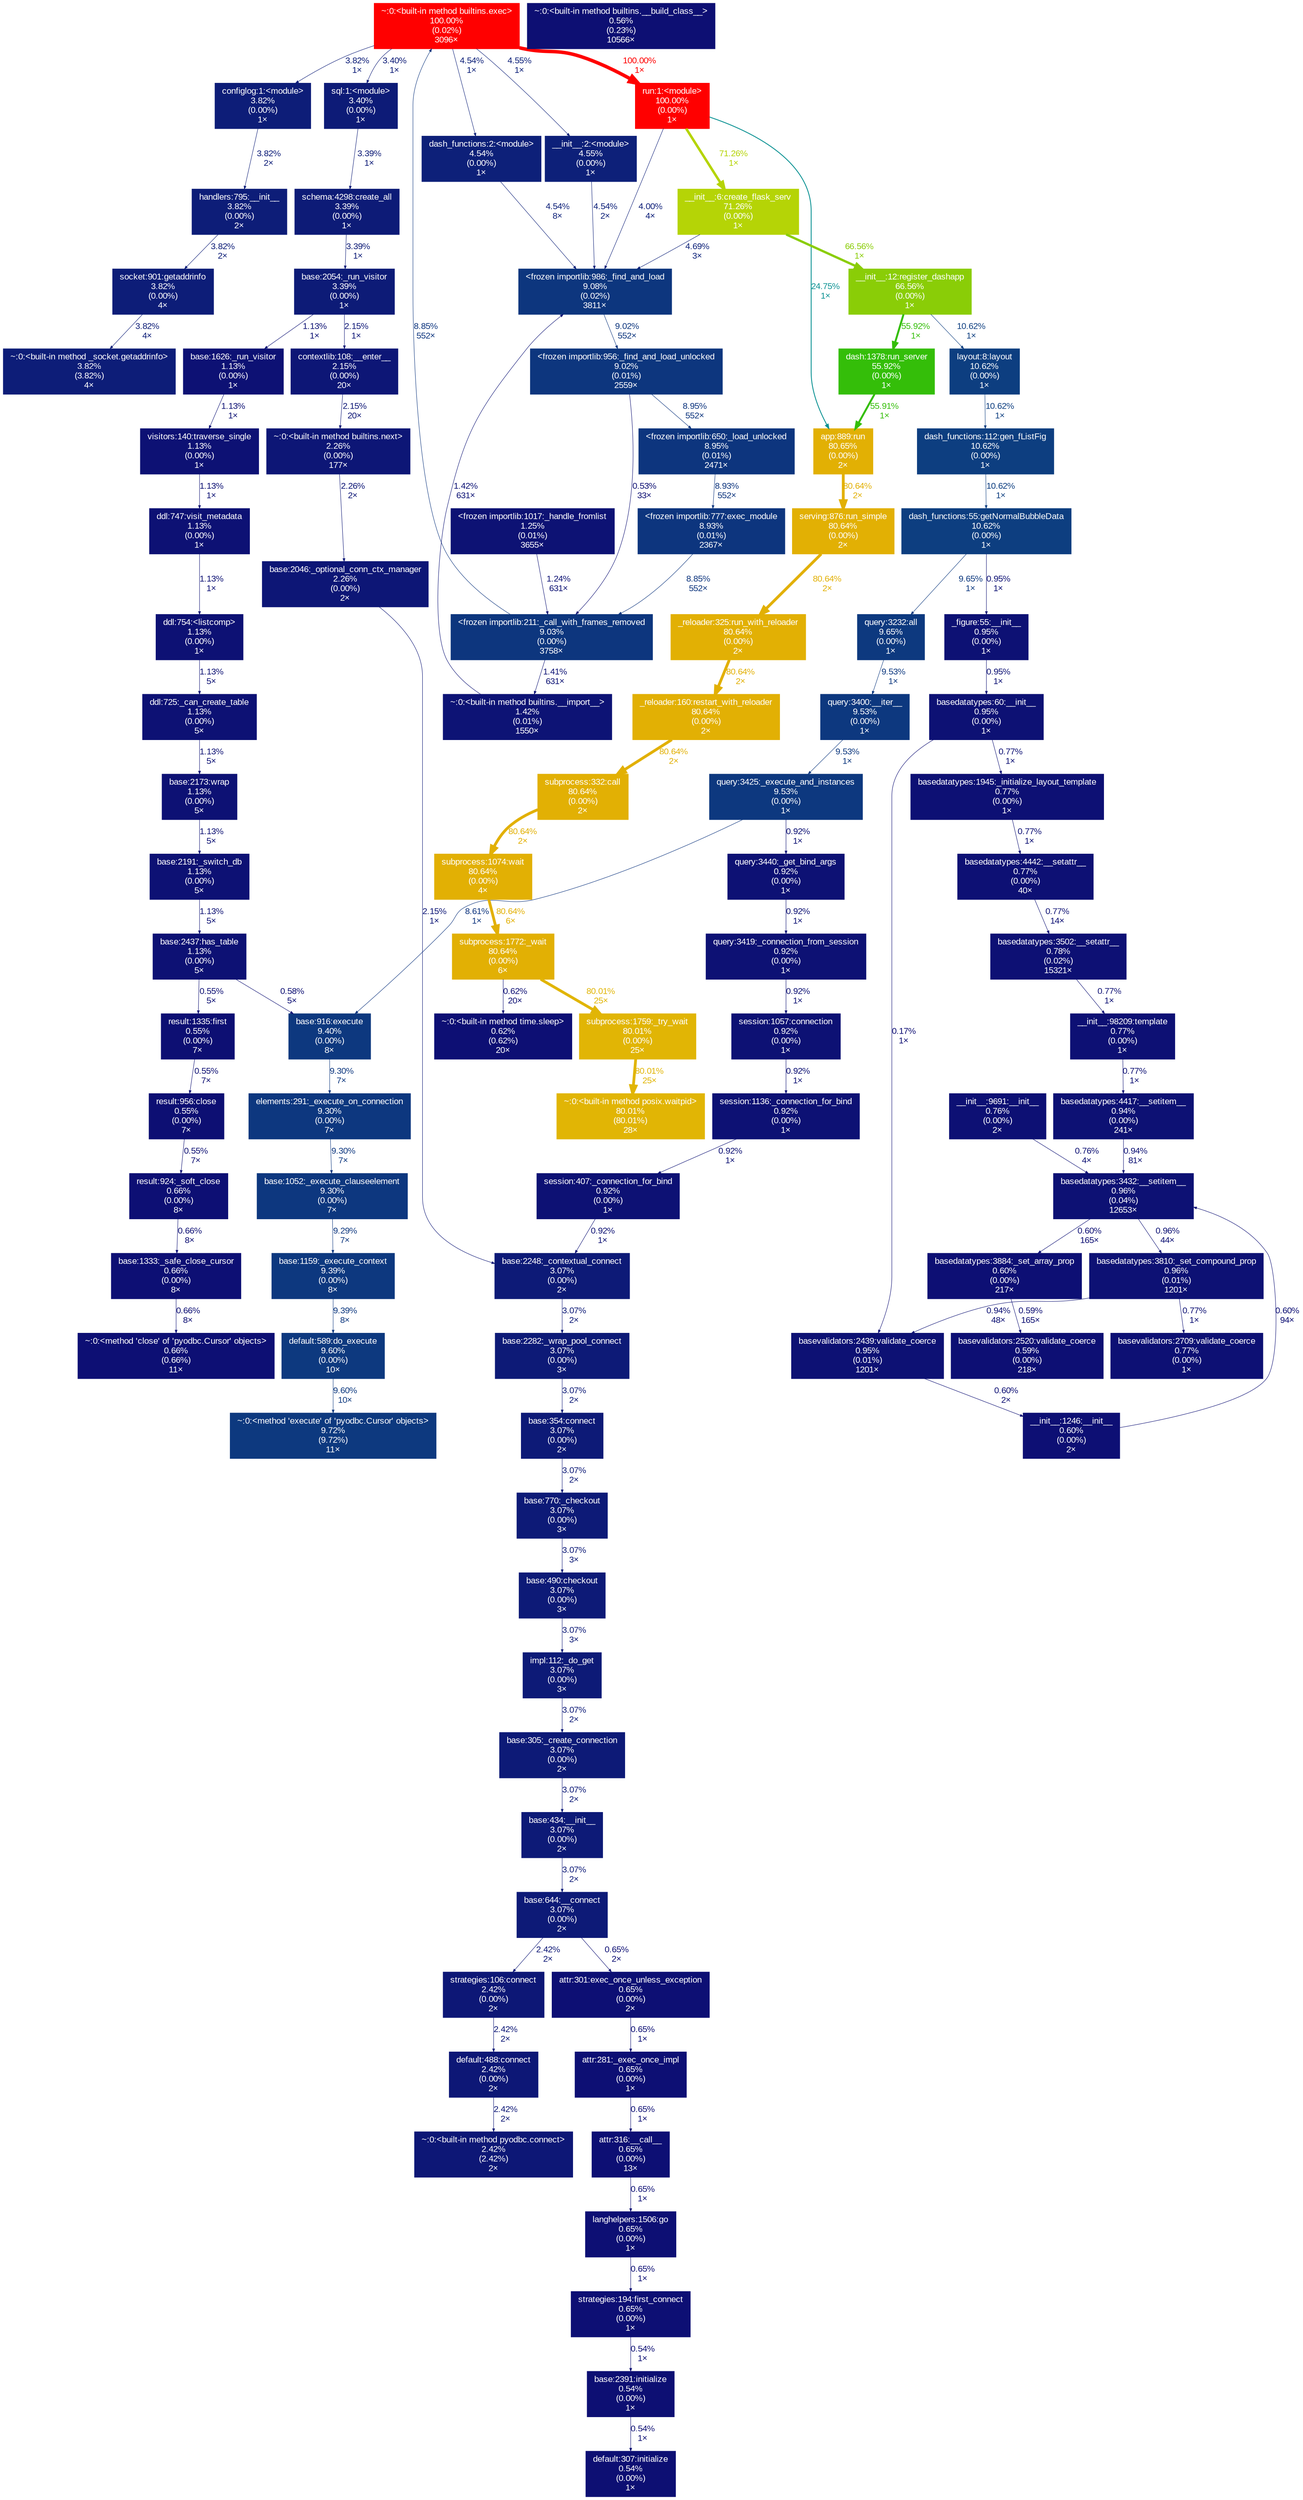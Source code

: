 digraph {
	graph [fontname=Arial, nodesep=0.125, ranksep=0.25];
	node [fontcolor=white, fontname=Arial, height=0, shape=box, style=filled, width=0];
	edge [fontname=Arial];
	84 [color="#0d0f74", fontcolor="#ffffff", fontsize="10.00", label="basevalidators:2520:validate_coerce\n0.59%\n(0.00%)\n218×", tooltip="/home/henry/.virtualenvs/pydocs/lib/python3.8/site-packages/_plotly_utils/basevalidators.py"];
	128 [color="#0d1d78", fontcolor="#ffffff", fontsize="10.00", label="socket:901:getaddrinfo\n3.82%\n(0.00%)\n4×", tooltip="/usr/lib/python3.8/socket.py"];
	128 -> 7143 [arrowsize="0.35", color="#0d1d78", fontcolor="#0d1d78", fontsize="10.00", label="3.82%\n4×", labeldistance="0.50", penwidth="0.50"];
	189 [color="#0d0f74", fontcolor="#ffffff", fontsize="10.00", label="langhelpers:1506:go\n0.65%\n(0.00%)\n1×", tooltip="/home/henry/.virtualenvs/pydocs/lib/python3.8/site-packages/sqlalchemy/util/langhelpers.py"];
	189 -> 15900 [arrowsize="0.35", color="#0d0f74", fontcolor="#0d0f74", fontsize="10.00", label="0.65%\n1×", labeldistance="0.50", penwidth="0.50"];
	254 [color="#0d1174", fontcolor="#ffffff", fontsize="10.00", label="basedatatypes:3810:_set_compound_prop\n0.96%\n(0.01%)\n1201×", tooltip="/home/henry/.virtualenvs/pydocs/lib/python3.8/site-packages/plotly/basedatatypes.py"];
	254 -> 10175 [arrowsize="0.35", color="#0d1174", fontcolor="#0d1174", fontsize="10.00", label="0.94%\n48×", labeldistance="0.50", penwidth="0.50"];
	254 -> 18296 [arrowsize="0.35", color="#0d1074", fontcolor="#0d1074", fontsize="10.00", label="0.77%\n1×", labeldistance="0.50", penwidth="0.50"];
	255 [color="#0d0f74", fontcolor="#ffffff", fontsize="10.00", label="basedatatypes:3884:_set_array_prop\n0.60%\n(0.00%)\n217×", tooltip="/home/henry/.virtualenvs/pydocs/lib/python3.8/site-packages/plotly/basedatatypes.py"];
	255 -> 84 [arrowsize="0.35", color="#0d0f74", fontcolor="#0d0f74", fontsize="10.00", label="0.59%\n165×", labeldistance="0.50", penwidth="0.50"];
	259 [color="#34be09", fontcolor="#ffffff", fontsize="10.00", label="dash:1378:run_server\n55.92%\n(0.00%)\n1×", tooltip="/home/henry/.virtualenvs/pydocs/lib/python3.8/site-packages/dash/dash.py"];
	259 -> 270 [arrowsize="0.75", color="#34be09", fontcolor="#34be09", fontsize="10.00", label="55.91%\n1×", labeldistance="2.24", penwidth="2.24"];
	270 [color="#e2b004", fontcolor="#ffffff", fontsize="10.00", label="app:889:run\n80.65%\n(0.00%)\n2×", tooltip="/home/henry/.virtualenvs/pydocs/lib/python3.8/site-packages/flask/app.py"];
	270 -> 7146 [arrowsize="0.90", color="#e2b004", fontcolor="#e2b004", fontsize="10.00", label="80.64%\n2×", labeldistance="3.23", penwidth="3.23"];
	292 [color="#0d367e", fontcolor="#ffffff", fontsize="10.00", label="<frozen importlib:986:_find_and_load\n9.08%\n(0.02%)\n3811×", tooltip="<frozen importlib._bootstrap>"];
	292 -> 6750 [arrowsize="0.35", color="#0d367e", fontcolor="#0d367e", fontsize="10.00", label="9.02%\n552×", labeldistance="0.50", penwidth="0.50"];
	293 [color="#0d1274", fontcolor="#ffffff", fontsize="10.00", label="<frozen importlib:1017:_handle_fromlist\n1.25%\n(0.01%)\n3655×", tooltip="<frozen importlib._bootstrap>"];
	293 -> 6892 [arrowsize="0.35", color="#0d1274", fontcolor="#0d1274", fontsize="10.00", label="1.24%\n631×", labeldistance="0.50", penwidth="0.50"];
	5756 [color="#0d0f74", fontcolor="#ffffff", fontsize="10.00", label="__init__:1246:__init__\n0.60%\n(0.00%)\n2×", tooltip="/home/henry/.virtualenvs/pydocs/lib/python3.8/site-packages/plotly/graph_objs/layout/template/__init__.py"];
	5756 -> 10180 [arrowsize="0.35", color="#0d0f74", fontcolor="#0d0f74", fontsize="10.00", label="0.60%\n94×", labeldistance="0.50", penwidth="0.50"];
	5834 [color="#0d1074", fontcolor="#ffffff", fontsize="10.00", label="__init__:9691:__init__\n0.76%\n(0.00%)\n2×", tooltip="/home/henry/.virtualenvs/pydocs/lib/python3.8/site-packages/plotly/graph_objs/layout/__init__.py"];
	5834 -> 10180 [arrowsize="0.35", color="#0d1074", fontcolor="#0d1074", fontsize="10.00", label="0.76%\n4×", labeldistance="0.50", penwidth="0.50"];
	6335 [color="#0d357e", fontcolor="#ffffff", fontsize="10.00", label="<frozen importlib:650:_load_unlocked\n8.95%\n(0.01%)\n2471×", tooltip="<frozen importlib._bootstrap>"];
	6335 -> 22435 [arrowsize="0.35", color="#0d357e", fontcolor="#0d357e", fontsize="10.00", label="8.93%\n552×", labeldistance="0.50", penwidth="0.50"];
	6338 [color="#0d377f", fontcolor="#ffffff", fontsize="10.00", label="base:1052:_execute_clauseelement\n9.30%\n(0.00%)\n7×", tooltip="/home/henry/.virtualenvs/pydocs/lib/python3.8/site-packages/sqlalchemy/engine/base.py"];
	6338 -> 15825 [arrowsize="0.35", color="#0d377f", fontcolor="#0d377f", fontsize="10.00", label="9.29%\n7×", labeldistance="0.50", penwidth="0.50"];
	6385 [color="#0d1174", fontcolor="#ffffff", fontsize="10.00", label="basedatatypes:60:__init__\n0.95%\n(0.00%)\n1×", tooltip="/home/henry/.virtualenvs/pydocs/lib/python3.8/site-packages/plotly/basedatatypes.py"];
	6385 -> 10175 [arrowsize="0.35", color="#0d0d73", fontcolor="#0d0d73", fontsize="10.00", label="0.17%\n1×", labeldistance="0.50", penwidth="0.50"];
	6385 -> 18298 [arrowsize="0.35", color="#0d1074", fontcolor="#0d1074", fontsize="10.00", label="0.77%\n1×", labeldistance="0.50", penwidth="0.50"];
	6409 [color="#0d1174", fontcolor="#ffffff", fontsize="10.00", label="ddl:747:visit_metadata\n1.13%\n(0.00%)\n1×", tooltip="/home/henry/.virtualenvs/pydocs/lib/python3.8/site-packages/sqlalchemy/sql/ddl.py"];
	6409 -> 16598 [arrowsize="0.35", color="#0d1174", fontcolor="#0d1174", fontsize="10.00", label="1.13%\n1×", labeldistance="0.50", penwidth="0.50"];
	6489 [color="#0d1a77", fontcolor="#ffffff", fontsize="10.00", label="base:490:checkout\n3.07%\n(0.00%)\n3×", tooltip="/home/henry/.virtualenvs/pydocs/lib/python3.8/site-packages/sqlalchemy/pool/base.py"];
	6489 -> 16352 [arrowsize="0.35", color="#0d1a77", fontcolor="#0d1a77", fontsize="10.00", label="3.07%\n3×", labeldistance="0.50", penwidth="0.50"];
	6750 [color="#0d367e", fontcolor="#ffffff", fontsize="10.00", label="<frozen importlib:956:_find_and_load_unlocked\n9.02%\n(0.01%)\n2559×", tooltip="<frozen importlib._bootstrap>"];
	6750 -> 6335 [arrowsize="0.35", color="#0d357e", fontcolor="#0d357e", fontsize="10.00", label="8.95%\n552×", labeldistance="0.50", penwidth="0.50"];
	6750 -> 6892 [arrowsize="0.35", color="#0d0f73", fontcolor="#0d0f73", fontsize="10.00", label="0.53%\n33×", labeldistance="0.50", penwidth="0.50"];
	6803 [color="#0d1074", fontcolor="#ffffff", fontsize="10.00", label="basedatatypes:3502:__setattr__\n0.78%\n(0.02%)\n15321×", tooltip="/home/henry/.virtualenvs/pydocs/lib/python3.8/site-packages/plotly/basedatatypes.py"];
	6803 -> 19989 [arrowsize="0.35", color="#0d1074", fontcolor="#0d1074", fontsize="10.00", label="0.77%\n1×", labeldistance="0.50", penwidth="0.50"];
	6892 [color="#0d367e", fontcolor="#ffffff", fontsize="10.00", label="<frozen importlib:211:_call_with_frames_removed\n9.03%\n(0.00%)\n3758×", tooltip="<frozen importlib._bootstrap>"];
	6892 -> 9871 [arrowsize="0.35", color="#0d1375", fontcolor="#0d1375", fontsize="10.00", label="1.41%\n631×", labeldistance="0.50", penwidth="0.50"];
	6892 -> 9917 [arrowsize="0.35", color="#0d357e", fontcolor="#0d357e", fontsize="10.00", label="8.85%\n552×", labeldistance="0.50", penwidth="0.50"];
	7075 [color="#e2b004", fontcolor="#ffffff", fontsize="10.00", label="subprocess:1772:_wait\n80.64%\n(0.00%)\n6×", tooltip="/usr/lib/python3.8/subprocess.py"];
	7075 -> 7111 [arrowsize="0.89", color="#e1b505", fontcolor="#e1b505", fontsize="10.00", label="80.01%\n25×", labeldistance="3.20", penwidth="3.20"];
	7075 -> 7174 [arrowsize="0.35", color="#0d0f74", fontcolor="#0d0f74", fontsize="10.00", label="0.62%\n20×", labeldistance="0.50", penwidth="0.50"];
	7110 [color="#e1b505", fontcolor="#ffffff", fontsize="10.00", label="~:0:<built-in method posix.waitpid>\n80.01%\n(80.01%)\n28×", tooltip="~"];
	7111 [color="#e1b505", fontcolor="#ffffff", fontsize="10.00", label="subprocess:1759:_try_wait\n80.01%\n(0.00%)\n25×", tooltip="/usr/lib/python3.8/subprocess.py"];
	7111 -> 7110 [arrowsize="0.89", color="#e1b505", fontcolor="#e1b505", fontsize="10.00", label="80.01%\n25×", labeldistance="3.20", penwidth="3.20"];
	7143 [color="#0d1d78", fontcolor="#ffffff", fontsize="10.00", label="~:0:<built-in method _socket.getaddrinfo>\n3.82%\n(3.82%)\n4×", tooltip="~"];
	7146 [color="#e2b004", fontcolor="#ffffff", fontsize="10.00", label="serving:876:run_simple\n80.64%\n(0.00%)\n2×", tooltip="/home/henry/.virtualenvs/pydocs/lib/python3.8/site-packages/werkzeug/serving.py"];
	7146 -> 10345 [arrowsize="0.90", color="#e2b004", fontcolor="#e2b004", fontsize="10.00", label="80.64%\n2×", labeldistance="3.23", penwidth="3.23"];
	7172 [color="#0d1a77", fontcolor="#ffffff", fontsize="10.00", label="base:644:__connect\n3.07%\n(0.00%)\n2×", tooltip="/home/henry/.virtualenvs/pydocs/lib/python3.8/site-packages/sqlalchemy/pool/base.py"];
	7172 -> 16249 [arrowsize="0.35", color="#0d1776", fontcolor="#0d1776", fontsize="10.00", label="2.42%\n2×", labeldistance="0.50", penwidth="0.50"];
	7172 -> 16644 [arrowsize="0.35", color="#0d0f74", fontcolor="#0d0f74", fontsize="10.00", label="0.65%\n2×", labeldistance="0.50", penwidth="0.50"];
	7174 [color="#0d0f74", fontcolor="#ffffff", fontsize="10.00", label="~:0:<built-in method time.sleep>\n0.62%\n(0.62%)\n20×", tooltip="~"];
	8108 [color="#0d0f73", fontcolor="#ffffff", fontsize="10.00", label="~:0:<built-in method builtins.__build_class__>\n0.56%\n(0.23%)\n10566×", tooltip="~"];
	9784 [color="#0d1d78", fontcolor="#ffffff", fontsize="10.00", label="configlog:1:<module>\n3.82%\n(0.00%)\n1×", tooltip="/home/henry/pydocs/configlog.py"];
	9784 -> 10209 [arrowsize="0.35", color="#0d1d78", fontcolor="#0d1d78", fontsize="10.00", label="3.82%\n2×", labeldistance="0.50", penwidth="0.50"];
	9871 [color="#0d1375", fontcolor="#ffffff", fontsize="10.00", label="~:0:<built-in method builtins.__import__>\n1.42%\n(0.01%)\n1550×", tooltip="~"];
	9871 -> 292 [arrowsize="0.35", color="#0d1375", fontcolor="#0d1375", fontsize="10.00", label="1.42%\n631×", labeldistance="0.50", penwidth="0.50"];
	9917 [color="#ff0000", fontcolor="#ffffff", fontsize="10.00", label="~:0:<built-in method builtins.exec>\n100.00%\n(0.02%)\n3096×", tooltip="~"];
	9917 -> 9784 [arrowsize="0.35", color="#0d1d78", fontcolor="#0d1d78", fontsize="10.00", label="3.82%\n1×", labeldistance="0.50", penwidth="0.50"];
	9917 -> 15810 [arrowsize="0.35", color="#0d1b77", fontcolor="#0d1b77", fontsize="10.00", label="3.40%\n1×", labeldistance="0.50", penwidth="0.50"];
	9917 -> 20281 [arrowsize="0.35", color="#0d2079", fontcolor="#0d2079", fontsize="10.00", label="4.55%\n1×", labeldistance="0.50", penwidth="0.50"];
	9917 -> 20287 [arrowsize="0.35", color="#0d2079", fontcolor="#0d2079", fontsize="10.00", label="4.54%\n1×", labeldistance="0.50", penwidth="0.50"];
	9917 -> 21451 [arrowsize="1.00", color="#ff0000", fontcolor="#ff0000", fontsize="10.00", label="100.00%\n1×", labeldistance="4.00", penwidth="4.00"];
	9953 [color="#0d1174", fontcolor="#ffffff", fontsize="10.00", label="visitors:140:traverse_single\n1.13%\n(0.00%)\n1×", tooltip="/home/henry/.virtualenvs/pydocs/lib/python3.8/site-packages/sqlalchemy/sql/visitors.py"];
	9953 -> 6409 [arrowsize="0.35", color="#0d1174", fontcolor="#0d1174", fontsize="10.00", label="1.13%\n1×", labeldistance="0.50", penwidth="0.50"];
	10085 [color="#0d1174", fontcolor="#ffffff", fontsize="10.00", label="session:407:_connection_for_bind\n0.92%\n(0.00%)\n1×", tooltip="/home/henry/.virtualenvs/pydocs/lib/python3.8/site-packages/sqlalchemy/orm/session.py"];
	10085 -> 16404 [arrowsize="0.35", color="#0d1174", fontcolor="#0d1174", fontsize="10.00", label="0.92%\n1×", labeldistance="0.50", penwidth="0.50"];
	10104 [color="#0d387f", fontcolor="#ffffff", fontsize="10.00", label="base:916:execute\n9.40%\n(0.00%)\n8×", tooltip="/home/henry/.virtualenvs/pydocs/lib/python3.8/site-packages/sqlalchemy/engine/base.py"];
	10104 -> 16388 [arrowsize="0.35", color="#0d377f", fontcolor="#0d377f", fontsize="10.00", label="9.30%\n7×", labeldistance="0.50", penwidth="0.50"];
	10175 [color="#0d1174", fontcolor="#ffffff", fontsize="10.00", label="basevalidators:2439:validate_coerce\n0.95%\n(0.01%)\n1201×", tooltip="/home/henry/.virtualenvs/pydocs/lib/python3.8/site-packages/_plotly_utils/basevalidators.py"];
	10175 -> 5756 [arrowsize="0.35", color="#0d0f74", fontcolor="#0d0f74", fontsize="10.00", label="0.60%\n2×", labeldistance="0.50", penwidth="0.50"];
	10180 [color="#0d1174", fontcolor="#ffffff", fontsize="10.00", label="basedatatypes:3432:__setitem__\n0.96%\n(0.04%)\n12653×", tooltip="/home/henry/.virtualenvs/pydocs/lib/python3.8/site-packages/plotly/basedatatypes.py"];
	10180 -> 254 [arrowsize="0.35", color="#0d1174", fontcolor="#0d1174", fontsize="10.00", label="0.96%\n44×", labeldistance="0.50", penwidth="0.50"];
	10180 -> 255 [arrowsize="0.35", color="#0d0f74", fontcolor="#0d0f74", fontsize="10.00", label="0.60%\n165×", labeldistance="0.50", penwidth="0.50"];
	10183 [color="#0d1174", fontcolor="#ffffff", fontsize="10.00", label="basedatatypes:4417:__setitem__\n0.94%\n(0.00%)\n241×", tooltip="/home/henry/.virtualenvs/pydocs/lib/python3.8/site-packages/plotly/basedatatypes.py"];
	10183 -> 10180 [arrowsize="0.35", color="#0d1174", fontcolor="#0d1174", fontsize="10.00", label="0.94%\n81×", labeldistance="0.50", penwidth="0.50"];
	10209 [color="#0d1d78", fontcolor="#ffffff", fontsize="10.00", label="handlers:795:__init__\n3.82%\n(0.00%)\n2×", tooltip="/usr/lib/python3.8/logging/handlers.py"];
	10209 -> 128 [arrowsize="0.35", color="#0d1d78", fontcolor="#0d1d78", fontsize="10.00", label="3.82%\n2×", labeldistance="0.50", penwidth="0.50"];
	10320 [color="#0d1676", fontcolor="#ffffff", fontsize="10.00", label="~:0:<built-in method builtins.next>\n2.26%\n(0.00%)\n177×", tooltip="~"];
	10320 -> 16400 [arrowsize="0.35", color="#0d1676", fontcolor="#0d1676", fontsize="10.00", label="2.26%\n2×", labeldistance="0.50", penwidth="0.50"];
	10321 [color="#0d1676", fontcolor="#ffffff", fontsize="10.00", label="contextlib:108:__enter__\n2.15%\n(0.00%)\n20×", tooltip="/usr/lib/python3.8/contextlib.py"];
	10321 -> 10320 [arrowsize="0.35", color="#0d1676", fontcolor="#0d1676", fontsize="10.00", label="2.15%\n20×", labeldistance="0.50", penwidth="0.50"];
	10345 [color="#e2b004", fontcolor="#ffffff", fontsize="10.00", label="_reloader:325:run_with_reloader\n80.64%\n(0.00%)\n2×", tooltip="/home/henry/.virtualenvs/pydocs/lib/python3.8/site-packages/werkzeug/_reloader.py"];
	10345 -> 10347 [arrowsize="0.90", color="#e2b004", fontcolor="#e2b004", fontsize="10.00", label="80.64%\n2×", labeldistance="3.23", penwidth="3.23"];
	10347 [color="#e2b004", fontcolor="#ffffff", fontsize="10.00", label="_reloader:160:restart_with_reloader\n80.64%\n(0.00%)\n2×", tooltip="/home/henry/.virtualenvs/pydocs/lib/python3.8/site-packages/werkzeug/_reloader.py"];
	10347 -> 21538 [arrowsize="0.90", color="#e2b004", fontcolor="#e2b004", fontsize="10.00", label="80.64%\n2×", labeldistance="3.23", penwidth="3.23"];
	15775 [color="#8acd07", fontcolor="#ffffff", fontsize="10.00", label="__init__:12:register_dashapp\n66.56%\n(0.00%)\n1×", tooltip="/home/henry/pydocs/flaskr/dashapp/__init__.py"];
	15775 -> 259 [arrowsize="0.75", color="#34be09", fontcolor="#34be09", fontsize="10.00", label="55.92%\n1×", labeldistance="2.24", penwidth="2.24"];
	15775 -> 15778 [arrowsize="0.35", color="#0d3e80", fontcolor="#0d3e80", fontsize="10.00", label="10.62%\n1×", labeldistance="0.50", penwidth="0.50"];
	15778 [color="#0d3e80", fontcolor="#ffffff", fontsize="10.00", label="layout:8:layout\n10.62%\n(0.00%)\n1×", tooltip="/home/henry/pydocs/flaskr/dashapp/layout.py"];
	15778 -> 20285 [arrowsize="0.35", color="#0d3e80", fontcolor="#0d3e80", fontsize="10.00", label="10.62%\n1×", labeldistance="0.50", penwidth="0.50"];
	15788 [color="#0d0f74", fontcolor="#ffffff", fontsize="10.00", label="~:0:<method 'close' of 'pyodbc.Cursor' objects>\n0.66%\n(0.66%)\n11×", tooltip="~"];
	15789 [color="#0d0f74", fontcolor="#ffffff", fontsize="10.00", label="base:1333:_safe_close_cursor\n0.66%\n(0.00%)\n8×", tooltip="/home/henry/.virtualenvs/pydocs/lib/python3.8/site-packages/sqlalchemy/engine/base.py"];
	15789 -> 15788 [arrowsize="0.35", color="#0d0f74", fontcolor="#0d0f74", fontsize="10.00", label="0.66%\n8×", labeldistance="0.50", penwidth="0.50"];
	15790 [color="#0d397f", fontcolor="#ffffff", fontsize="10.00", label="~:0:<method 'execute' of 'pyodbc.Cursor' objects>\n9.72%\n(9.72%)\n11×", tooltip="~"];
	15791 [color="#0d397f", fontcolor="#ffffff", fontsize="10.00", label="default:589:do_execute\n9.60%\n(0.00%)\n10×", tooltip="/home/henry/.virtualenvs/pydocs/lib/python3.8/site-packages/sqlalchemy/engine/default.py"];
	15791 -> 15790 [arrowsize="0.35", color="#0d397f", fontcolor="#0d397f", fontsize="10.00", label="9.60%\n10×", labeldistance="0.50", penwidth="0.50"];
	15796 [color="#0d1776", fontcolor="#ffffff", fontsize="10.00", label="~:0:<built-in method pyodbc.connect>\n2.42%\n(2.42%)\n2×", tooltip="~"];
	15797 [color="#0d1776", fontcolor="#ffffff", fontsize="10.00", label="default:488:connect\n2.42%\n(0.00%)\n2×", tooltip="/home/henry/.virtualenvs/pydocs/lib/python3.8/site-packages/sqlalchemy/engine/default.py"];
	15797 -> 15796 [arrowsize="0.35", color="#0d1776", fontcolor="#0d1776", fontsize="10.00", label="2.42%\n2×", labeldistance="0.50", penwidth="0.50"];
	15810 [color="#0d1b77", fontcolor="#ffffff", fontsize="10.00", label="sql:1:<module>\n3.40%\n(0.00%)\n1×", tooltip="/home/henry/pydocs/processing/sql.py"];
	15810 -> 16401 [arrowsize="0.35", color="#0d1b77", fontcolor="#0d1b77", fontsize="10.00", label="3.39%\n1×", labeldistance="0.50", penwidth="0.50"];
	15825 [color="#0d387f", fontcolor="#ffffff", fontsize="10.00", label="base:1159:_execute_context\n9.39%\n(0.00%)\n8×", tooltip="/home/henry/.virtualenvs/pydocs/lib/python3.8/site-packages/sqlalchemy/engine/base.py"];
	15825 -> 15791 [arrowsize="0.35", color="#0d387f", fontcolor="#0d387f", fontsize="10.00", label="9.39%\n8×", labeldistance="0.50", penwidth="0.50"];
	15828 [color="#0d0f73", fontcolor="#ffffff", fontsize="10.00", label="default:307:initialize\n0.54%\n(0.00%)\n1×", tooltip="/home/henry/.virtualenvs/pydocs/lib/python3.8/site-packages/sqlalchemy/engine/default.py"];
	15893 [color="#0d1174", fontcolor="#ffffff", fontsize="10.00", label="base:2173:wrap\n1.13%\n(0.00%)\n5×", tooltip="/home/henry/.virtualenvs/pydocs/lib/python3.8/site-packages/sqlalchemy/dialects/mssql/base.py"];
	15893 -> 15896 [arrowsize="0.35", color="#0d1174", fontcolor="#0d1174", fontsize="10.00", label="1.13%\n5×", labeldistance="0.50", penwidth="0.50"];
	15894 [color="#0d1174", fontcolor="#ffffff", fontsize="10.00", label="ddl:725:_can_create_table\n1.13%\n(0.00%)\n5×", tooltip="/home/henry/.virtualenvs/pydocs/lib/python3.8/site-packages/sqlalchemy/sql/ddl.py"];
	15894 -> 15893 [arrowsize="0.35", color="#0d1174", fontcolor="#0d1174", fontsize="10.00", label="1.13%\n5×", labeldistance="0.50", penwidth="0.50"];
	15896 [color="#0d1174", fontcolor="#ffffff", fontsize="10.00", label="base:2191:_switch_db\n1.13%\n(0.00%)\n5×", tooltip="/home/henry/.virtualenvs/pydocs/lib/python3.8/site-packages/sqlalchemy/dialects/mssql/base.py"];
	15896 -> 15904 [arrowsize="0.35", color="#0d1174", fontcolor="#0d1174", fontsize="10.00", label="1.13%\n5×", labeldistance="0.50", penwidth="0.50"];
	15899 [color="#0d0f73", fontcolor="#ffffff", fontsize="10.00", label="base:2391:initialize\n0.54%\n(0.00%)\n1×", tooltip="/home/henry/.virtualenvs/pydocs/lib/python3.8/site-packages/sqlalchemy/dialects/mssql/base.py"];
	15899 -> 15828 [arrowsize="0.35", color="#0d0f73", fontcolor="#0d0f73", fontsize="10.00", label="0.54%\n1×", labeldistance="0.50", penwidth="0.50"];
	15900 [color="#0d0f74", fontcolor="#ffffff", fontsize="10.00", label="strategies:194:first_connect\n0.65%\n(0.00%)\n1×", tooltip="/home/henry/.virtualenvs/pydocs/lib/python3.8/site-packages/sqlalchemy/engine/strategies.py"];
	15900 -> 15899 [arrowsize="0.35", color="#0d0f73", fontcolor="#0d0f73", fontsize="10.00", label="0.54%\n1×", labeldistance="0.50", penwidth="0.50"];
	15904 [color="#0d1174", fontcolor="#ffffff", fontsize="10.00", label="base:2437:has_table\n1.13%\n(0.00%)\n5×", tooltip="/home/henry/.virtualenvs/pydocs/lib/python3.8/site-packages/sqlalchemy/dialects/mssql/base.py"];
	15904 -> 10104 [arrowsize="0.35", color="#0d0f73", fontcolor="#0d0f73", fontsize="10.00", label="0.58%\n5×", labeldistance="0.50", penwidth="0.50"];
	15904 -> 16313 [arrowsize="0.35", color="#0d0f73", fontcolor="#0d0f73", fontsize="10.00", label="0.55%\n5×", labeldistance="0.50", penwidth="0.50"];
	16014 [color="#0d1174", fontcolor="#ffffff", fontsize="10.00", label="session:1136:_connection_for_bind\n0.92%\n(0.00%)\n1×", tooltip="/home/henry/.virtualenvs/pydocs/lib/python3.8/site-packages/sqlalchemy/orm/session.py"];
	16014 -> 10085 [arrowsize="0.35", color="#0d1174", fontcolor="#0d1174", fontsize="10.00", label="0.92%\n1×", labeldistance="0.50", penwidth="0.50"];
	16017 [color="#0d1174", fontcolor="#ffffff", fontsize="10.00", label="session:1057:connection\n0.92%\n(0.00%)\n1×", tooltip="/home/henry/.virtualenvs/pydocs/lib/python3.8/site-packages/sqlalchemy/orm/session.py"];
	16017 -> 16014 [arrowsize="0.35", color="#0d1174", fontcolor="#0d1174", fontsize="10.00", label="0.92%\n1×", labeldistance="0.50", penwidth="0.50"];
	16018 [color="#0d1174", fontcolor="#ffffff", fontsize="10.00", label="query:3419:_connection_from_session\n0.92%\n(0.00%)\n1×", tooltip="/home/henry/.virtualenvs/pydocs/lib/python3.8/site-packages/sqlalchemy/orm/query.py"];
	16018 -> 16017 [arrowsize="0.35", color="#0d1174", fontcolor="#0d1174", fontsize="10.00", label="0.92%\n1×", labeldistance="0.50", penwidth="0.50"];
	16021 [color="#0d3e80", fontcolor="#ffffff", fontsize="10.00", label="dash_functions:55:getNormalBubbleData\n10.62%\n(0.00%)\n1×", tooltip="/home/henry/pydocs/flaskr/dashapp/dash_functions.py"];
	16021 -> 16038 [arrowsize="0.35", color="#0d397f", fontcolor="#0d397f", fontsize="10.00", label="9.65%\n1×", labeldistance="0.50", penwidth="0.50"];
	16021 -> 19972 [arrowsize="0.35", color="#0d1174", fontcolor="#0d1174", fontsize="10.00", label="0.95%\n1×", labeldistance="0.50", penwidth="0.50"];
	16027 [color="#0d387f", fontcolor="#ffffff", fontsize="10.00", label="query:3400:__iter__\n9.53%\n(0.00%)\n1×", tooltip="/home/henry/.virtualenvs/pydocs/lib/python3.8/site-packages/sqlalchemy/orm/query.py"];
	16027 -> 16040 [arrowsize="0.35", color="#0d387f", fontcolor="#0d387f", fontsize="10.00", label="9.53%\n1×", labeldistance="0.50", penwidth="0.50"];
	16038 [color="#0d397f", fontcolor="#ffffff", fontsize="10.00", label="query:3232:all\n9.65%\n(0.00%)\n1×", tooltip="/home/henry/.virtualenvs/pydocs/lib/python3.8/site-packages/sqlalchemy/orm/query.py"];
	16038 -> 16027 [arrowsize="0.35", color="#0d387f", fontcolor="#0d387f", fontsize="10.00", label="9.53%\n1×", labeldistance="0.50", penwidth="0.50"];
	16039 [color="#0d1174", fontcolor="#ffffff", fontsize="10.00", label="query:3440:_get_bind_args\n0.92%\n(0.00%)\n1×", tooltip="/home/henry/.virtualenvs/pydocs/lib/python3.8/site-packages/sqlalchemy/orm/query.py"];
	16039 -> 16018 [arrowsize="0.35", color="#0d1174", fontcolor="#0d1174", fontsize="10.00", label="0.92%\n1×", labeldistance="0.50", penwidth="0.50"];
	16040 [color="#0d387f", fontcolor="#ffffff", fontsize="10.00", label="query:3425:_execute_and_instances\n9.53%\n(0.00%)\n1×", tooltip="/home/henry/.virtualenvs/pydocs/lib/python3.8/site-packages/sqlalchemy/orm/query.py"];
	16040 -> 10104 [arrowsize="0.35", color="#0d347e", fontcolor="#0d347e", fontsize="10.00", label="8.61%\n1×", labeldistance="0.50", penwidth="0.50"];
	16040 -> 16039 [arrowsize="0.35", color="#0d1174", fontcolor="#0d1174", fontsize="10.00", label="0.92%\n1×", labeldistance="0.50", penwidth="0.50"];
	16249 [color="#0d1776", fontcolor="#ffffff", fontsize="10.00", label="strategies:106:connect\n2.42%\n(0.00%)\n2×", tooltip="/home/henry/.virtualenvs/pydocs/lib/python3.8/site-packages/sqlalchemy/engine/strategies.py"];
	16249 -> 15797 [arrowsize="0.35", color="#0d1776", fontcolor="#0d1776", fontsize="10.00", label="2.42%\n2×", labeldistance="0.50", penwidth="0.50"];
	16310 [color="#0d0f74", fontcolor="#ffffff", fontsize="10.00", label="result:924:_soft_close\n0.66%\n(0.00%)\n8×", tooltip="/home/henry/.virtualenvs/pydocs/lib/python3.8/site-packages/sqlalchemy/engine/result.py"];
	16310 -> 15789 [arrowsize="0.35", color="#0d0f74", fontcolor="#0d0f74", fontsize="10.00", label="0.66%\n8×", labeldistance="0.50", penwidth="0.50"];
	16311 [color="#0d0f73", fontcolor="#ffffff", fontsize="10.00", label="result:956:close\n0.55%\n(0.00%)\n7×", tooltip="/home/henry/.virtualenvs/pydocs/lib/python3.8/site-packages/sqlalchemy/engine/result.py"];
	16311 -> 16310 [arrowsize="0.35", color="#0d0f73", fontcolor="#0d0f73", fontsize="10.00", label="0.55%\n7×", labeldistance="0.50", penwidth="0.50"];
	16313 [color="#0d0f73", fontcolor="#ffffff", fontsize="10.00", label="result:1335:first\n0.55%\n(0.00%)\n7×", tooltip="/home/henry/.virtualenvs/pydocs/lib/python3.8/site-packages/sqlalchemy/engine/result.py"];
	16313 -> 16311 [arrowsize="0.35", color="#0d0f73", fontcolor="#0d0f73", fontsize="10.00", label="0.55%\n7×", labeldistance="0.50", penwidth="0.50"];
	16350 [color="#0d1a77", fontcolor="#ffffff", fontsize="10.00", label="base:2282:_wrap_pool_connect\n3.07%\n(0.00%)\n3×", tooltip="/home/henry/.virtualenvs/pydocs/lib/python3.8/site-packages/sqlalchemy/engine/base.py"];
	16350 -> 16353 [arrowsize="0.35", color="#0d1a77", fontcolor="#0d1a77", fontsize="10.00", label="3.07%\n2×", labeldistance="0.50", penwidth="0.50"];
	16351 [color="#0d1a77", fontcolor="#ffffff", fontsize="10.00", label="base:305:_create_connection\n3.07%\n(0.00%)\n2×", tooltip="/home/henry/.virtualenvs/pydocs/lib/python3.8/site-packages/sqlalchemy/pool/base.py"];
	16351 -> 16356 [arrowsize="0.35", color="#0d1a77", fontcolor="#0d1a77", fontsize="10.00", label="3.07%\n2×", labeldistance="0.50", penwidth="0.50"];
	16352 [color="#0d1a77", fontcolor="#ffffff", fontsize="10.00", label="impl:112:_do_get\n3.07%\n(0.00%)\n3×", tooltip="/home/henry/.virtualenvs/pydocs/lib/python3.8/site-packages/sqlalchemy/pool/impl.py"];
	16352 -> 16351 [arrowsize="0.35", color="#0d1a77", fontcolor="#0d1a77", fontsize="10.00", label="3.07%\n2×", labeldistance="0.50", penwidth="0.50"];
	16353 [color="#0d1a77", fontcolor="#ffffff", fontsize="10.00", label="base:354:connect\n3.07%\n(0.00%)\n2×", tooltip="/home/henry/.virtualenvs/pydocs/lib/python3.8/site-packages/sqlalchemy/pool/base.py"];
	16353 -> 16357 [arrowsize="0.35", color="#0d1a77", fontcolor="#0d1a77", fontsize="10.00", label="3.07%\n2×", labeldistance="0.50", penwidth="0.50"];
	16356 [color="#0d1a77", fontcolor="#ffffff", fontsize="10.00", label="base:434:__init__\n3.07%\n(0.00%)\n2×", tooltip="/home/henry/.virtualenvs/pydocs/lib/python3.8/site-packages/sqlalchemy/pool/base.py"];
	16356 -> 7172 [arrowsize="0.35", color="#0d1a77", fontcolor="#0d1a77", fontsize="10.00", label="3.07%\n2×", labeldistance="0.50", penwidth="0.50"];
	16357 [color="#0d1a77", fontcolor="#ffffff", fontsize="10.00", label="base:770:_checkout\n3.07%\n(0.00%)\n3×", tooltip="/home/henry/.virtualenvs/pydocs/lib/python3.8/site-packages/sqlalchemy/pool/base.py"];
	16357 -> 6489 [arrowsize="0.35", color="#0d1a77", fontcolor="#0d1a77", fontsize="10.00", label="3.07%\n3×", labeldistance="0.50", penwidth="0.50"];
	16388 [color="#0d377f", fontcolor="#ffffff", fontsize="10.00", label="elements:291:_execute_on_connection\n9.30%\n(0.00%)\n7×", tooltip="/home/henry/.virtualenvs/pydocs/lib/python3.8/site-packages/sqlalchemy/sql/elements.py"];
	16388 -> 6338 [arrowsize="0.35", color="#0d377f", fontcolor="#0d377f", fontsize="10.00", label="9.30%\n7×", labeldistance="0.50", penwidth="0.50"];
	16389 [color="#0d1174", fontcolor="#ffffff", fontsize="10.00", label="base:1626:_run_visitor\n1.13%\n(0.00%)\n1×", tooltip="/home/henry/.virtualenvs/pydocs/lib/python3.8/site-packages/sqlalchemy/engine/base.py"];
	16389 -> 9953 [arrowsize="0.35", color="#0d1174", fontcolor="#0d1174", fontsize="10.00", label="1.13%\n1×", labeldistance="0.50", penwidth="0.50"];
	16390 [color="#0d1b77", fontcolor="#ffffff", fontsize="10.00", label="base:2054:_run_visitor\n3.39%\n(0.00%)\n1×", tooltip="/home/henry/.virtualenvs/pydocs/lib/python3.8/site-packages/sqlalchemy/engine/base.py"];
	16390 -> 10321 [arrowsize="0.35", color="#0d1676", fontcolor="#0d1676", fontsize="10.00", label="2.15%\n1×", labeldistance="0.50", penwidth="0.50"];
	16390 -> 16389 [arrowsize="0.35", color="#0d1174", fontcolor="#0d1174", fontsize="10.00", label="1.13%\n1×", labeldistance="0.50", penwidth="0.50"];
	16400 [color="#0d1676", fontcolor="#ffffff", fontsize="10.00", label="base:2046:_optional_conn_ctx_manager\n2.26%\n(0.00%)\n2×", tooltip="/home/henry/.virtualenvs/pydocs/lib/python3.8/site-packages/sqlalchemy/engine/base.py"];
	16400 -> 16404 [arrowsize="0.35", color="#0d1676", fontcolor="#0d1676", fontsize="10.00", label="2.15%\n1×", labeldistance="0.50", penwidth="0.50"];
	16401 [color="#0d1b77", fontcolor="#ffffff", fontsize="10.00", label="schema:4298:create_all\n3.39%\n(0.00%)\n1×", tooltip="/home/henry/.virtualenvs/pydocs/lib/python3.8/site-packages/sqlalchemy/sql/schema.py"];
	16401 -> 16390 [arrowsize="0.35", color="#0d1b77", fontcolor="#0d1b77", fontsize="10.00", label="3.39%\n1×", labeldistance="0.50", penwidth="0.50"];
	16404 [color="#0d1a77", fontcolor="#ffffff", fontsize="10.00", label="base:2248:_contextual_connect\n3.07%\n(0.00%)\n2×", tooltip="/home/henry/.virtualenvs/pydocs/lib/python3.8/site-packages/sqlalchemy/engine/base.py"];
	16404 -> 16350 [arrowsize="0.35", color="#0d1a77", fontcolor="#0d1a77", fontsize="10.00", label="3.07%\n2×", labeldistance="0.50", penwidth="0.50"];
	16461 [color="#0d0f74", fontcolor="#ffffff", fontsize="10.00", label="attr:316:__call__\n0.65%\n(0.00%)\n13×", tooltip="/home/henry/.virtualenvs/pydocs/lib/python3.8/site-packages/sqlalchemy/event/attr.py"];
	16461 -> 189 [arrowsize="0.35", color="#0d0f74", fontcolor="#0d0f74", fontsize="10.00", label="0.65%\n1×", labeldistance="0.50", penwidth="0.50"];
	16598 [color="#0d1174", fontcolor="#ffffff", fontsize="10.00", label="ddl:754:<listcomp>\n1.13%\n(0.00%)\n1×", tooltip="/home/henry/.virtualenvs/pydocs/lib/python3.8/site-packages/sqlalchemy/sql/ddl.py"];
	16598 -> 15894 [arrowsize="0.35", color="#0d1174", fontcolor="#0d1174", fontsize="10.00", label="1.13%\n5×", labeldistance="0.50", penwidth="0.50"];
	16643 [color="#0d0f74", fontcolor="#ffffff", fontsize="10.00", label="attr:281:_exec_once_impl\n0.65%\n(0.00%)\n1×", tooltip="/home/henry/.virtualenvs/pydocs/lib/python3.8/site-packages/sqlalchemy/event/attr.py"];
	16643 -> 16461 [arrowsize="0.35", color="#0d0f74", fontcolor="#0d0f74", fontsize="10.00", label="0.65%\n1×", labeldistance="0.50", penwidth="0.50"];
	16644 [color="#0d0f74", fontcolor="#ffffff", fontsize="10.00", label="attr:301:exec_once_unless_exception\n0.65%\n(0.00%)\n2×", tooltip="/home/henry/.virtualenvs/pydocs/lib/python3.8/site-packages/sqlalchemy/event/attr.py"];
	16644 -> 16643 [arrowsize="0.35", color="#0d0f74", fontcolor="#0d0f74", fontsize="10.00", label="0.65%\n1×", labeldistance="0.50", penwidth="0.50"];
	18296 [color="#0d1074", fontcolor="#ffffff", fontsize="10.00", label="basevalidators:2709:validate_coerce\n0.77%\n(0.00%)\n1×", tooltip="/home/henry/.virtualenvs/pydocs/lib/python3.8/site-packages/_plotly_utils/basevalidators.py"];
	18298 [color="#0d1074", fontcolor="#ffffff", fontsize="10.00", label="basedatatypes:1945:_initialize_layout_template\n0.77%\n(0.00%)\n1×", tooltip="/home/henry/.virtualenvs/pydocs/lib/python3.8/site-packages/plotly/basedatatypes.py"];
	18298 -> 19987 [arrowsize="0.35", color="#0d1074", fontcolor="#0d1074", fontsize="10.00", label="0.77%\n1×", labeldistance="0.50", penwidth="0.50"];
	19972 [color="#0d1174", fontcolor="#ffffff", fontsize="10.00", label="_figure:55:__init__\n0.95%\n(0.00%)\n1×", tooltip="/home/henry/.virtualenvs/pydocs/lib/python3.8/site-packages/plotly/graph_objs/_figure.py"];
	19972 -> 6385 [arrowsize="0.35", color="#0d1174", fontcolor="#0d1174", fontsize="10.00", label="0.95%\n1×", labeldistance="0.50", penwidth="0.50"];
	19987 [color="#0d1074", fontcolor="#ffffff", fontsize="10.00", label="basedatatypes:4442:__setattr__\n0.77%\n(0.00%)\n40×", tooltip="/home/henry/.virtualenvs/pydocs/lib/python3.8/site-packages/plotly/basedatatypes.py"];
	19987 -> 6803 [arrowsize="0.35", color="#0d1074", fontcolor="#0d1074", fontsize="10.00", label="0.77%\n14×", labeldistance="0.50", penwidth="0.50"];
	19989 [color="#0d1074", fontcolor="#ffffff", fontsize="10.00", label="__init__:98209:template\n0.77%\n(0.00%)\n1×", tooltip="/home/henry/.virtualenvs/pydocs/lib/python3.8/site-packages/plotly/graph_objs/__init__.py"];
	19989 -> 10183 [arrowsize="0.35", color="#0d1074", fontcolor="#0d1074", fontsize="10.00", label="0.77%\n1×", labeldistance="0.50", penwidth="0.50"];
	20280 [color="#b5d406", fontcolor="#ffffff", fontsize="10.00", label="__init__:6:create_flask_serv\n71.26%\n(0.00%)\n1×", tooltip="/home/henry/pydocs/flaskr/__init__.py"];
	20280 -> 292 [arrowsize="0.35", color="#0d2179", fontcolor="#0d2179", fontsize="10.00", label="4.69%\n3×", labeldistance="0.50", penwidth="0.50"];
	20280 -> 15775 [arrowsize="0.82", color="#8acd07", fontcolor="#8acd07", fontsize="10.00", label="66.56%\n1×", labeldistance="2.66", penwidth="2.66"];
	20281 [color="#0d2079", fontcolor="#ffffff", fontsize="10.00", label="__init__:2:<module>\n4.55%\n(0.00%)\n1×", tooltip="/home/henry/pydocs/flaskr/dashapp/__init__.py"];
	20281 -> 292 [arrowsize="0.35", color="#0d2079", fontcolor="#0d2079", fontsize="10.00", label="4.54%\n2×", labeldistance="0.50", penwidth="0.50"];
	20285 [color="#0d3e80", fontcolor="#ffffff", fontsize="10.00", label="dash_functions:112:gen_fListFig\n10.62%\n(0.00%)\n1×", tooltip="/home/henry/pydocs/flaskr/dashapp/dash_functions.py"];
	20285 -> 16021 [arrowsize="0.35", color="#0d3e80", fontcolor="#0d3e80", fontsize="10.00", label="10.62%\n1×", labeldistance="0.50", penwidth="0.50"];
	20287 [color="#0d2079", fontcolor="#ffffff", fontsize="10.00", label="dash_functions:2:<module>\n4.54%\n(0.00%)\n1×", tooltip="/home/henry/pydocs/flaskr/dashapp/dash_functions.py"];
	20287 -> 292 [arrowsize="0.35", color="#0d2079", fontcolor="#0d2079", fontsize="10.00", label="4.54%\n8×", labeldistance="0.50", penwidth="0.50"];
	21451 [color="#ff0000", fontcolor="#ffffff", fontsize="10.00", label="run:1:<module>\n100.00%\n(0.00%)\n1×", tooltip="run.py"];
	21451 -> 270 [arrowsize="0.50", color="#0c9293", fontcolor="#0c9293", fontsize="10.00", label="24.75%\n1×", labeldistance="0.99", penwidth="0.99"];
	21451 -> 292 [arrowsize="0.35", color="#0d1e78", fontcolor="#0d1e78", fontsize="10.00", label="4.00%\n4×", labeldistance="0.50", penwidth="0.50"];
	21451 -> 20280 [arrowsize="0.84", color="#b5d406", fontcolor="#b5d406", fontsize="10.00", label="71.26%\n1×", labeldistance="2.85", penwidth="2.85"];
	21538 [color="#e2b004", fontcolor="#ffffff", fontsize="10.00", label="subprocess:332:call\n80.64%\n(0.00%)\n2×", tooltip="/usr/lib/python3.8/subprocess.py"];
	21538 -> 21545 [arrowsize="0.90", color="#e2b004", fontcolor="#e2b004", fontsize="10.00", label="80.64%\n2×", labeldistance="3.23", penwidth="3.23"];
	21545 [color="#e2b004", fontcolor="#ffffff", fontsize="10.00", label="subprocess:1074:wait\n80.64%\n(0.00%)\n4×", tooltip="/usr/lib/python3.8/subprocess.py"];
	21545 -> 7075 [arrowsize="0.90", color="#e2b004", fontcolor="#e2b004", fontsize="10.00", label="80.64%\n6×", labeldistance="3.23", penwidth="3.23"];
	22435 [color="#0d357e", fontcolor="#ffffff", fontsize="10.00", label="<frozen importlib:777:exec_module\n8.93%\n(0.01%)\n2367×", tooltip="<frozen importlib._bootstrap_external>"];
	22435 -> 6892 [arrowsize="0.35", color="#0d357e", fontcolor="#0d357e", fontsize="10.00", label="8.85%\n552×", labeldistance="0.50", penwidth="0.50"];
}
